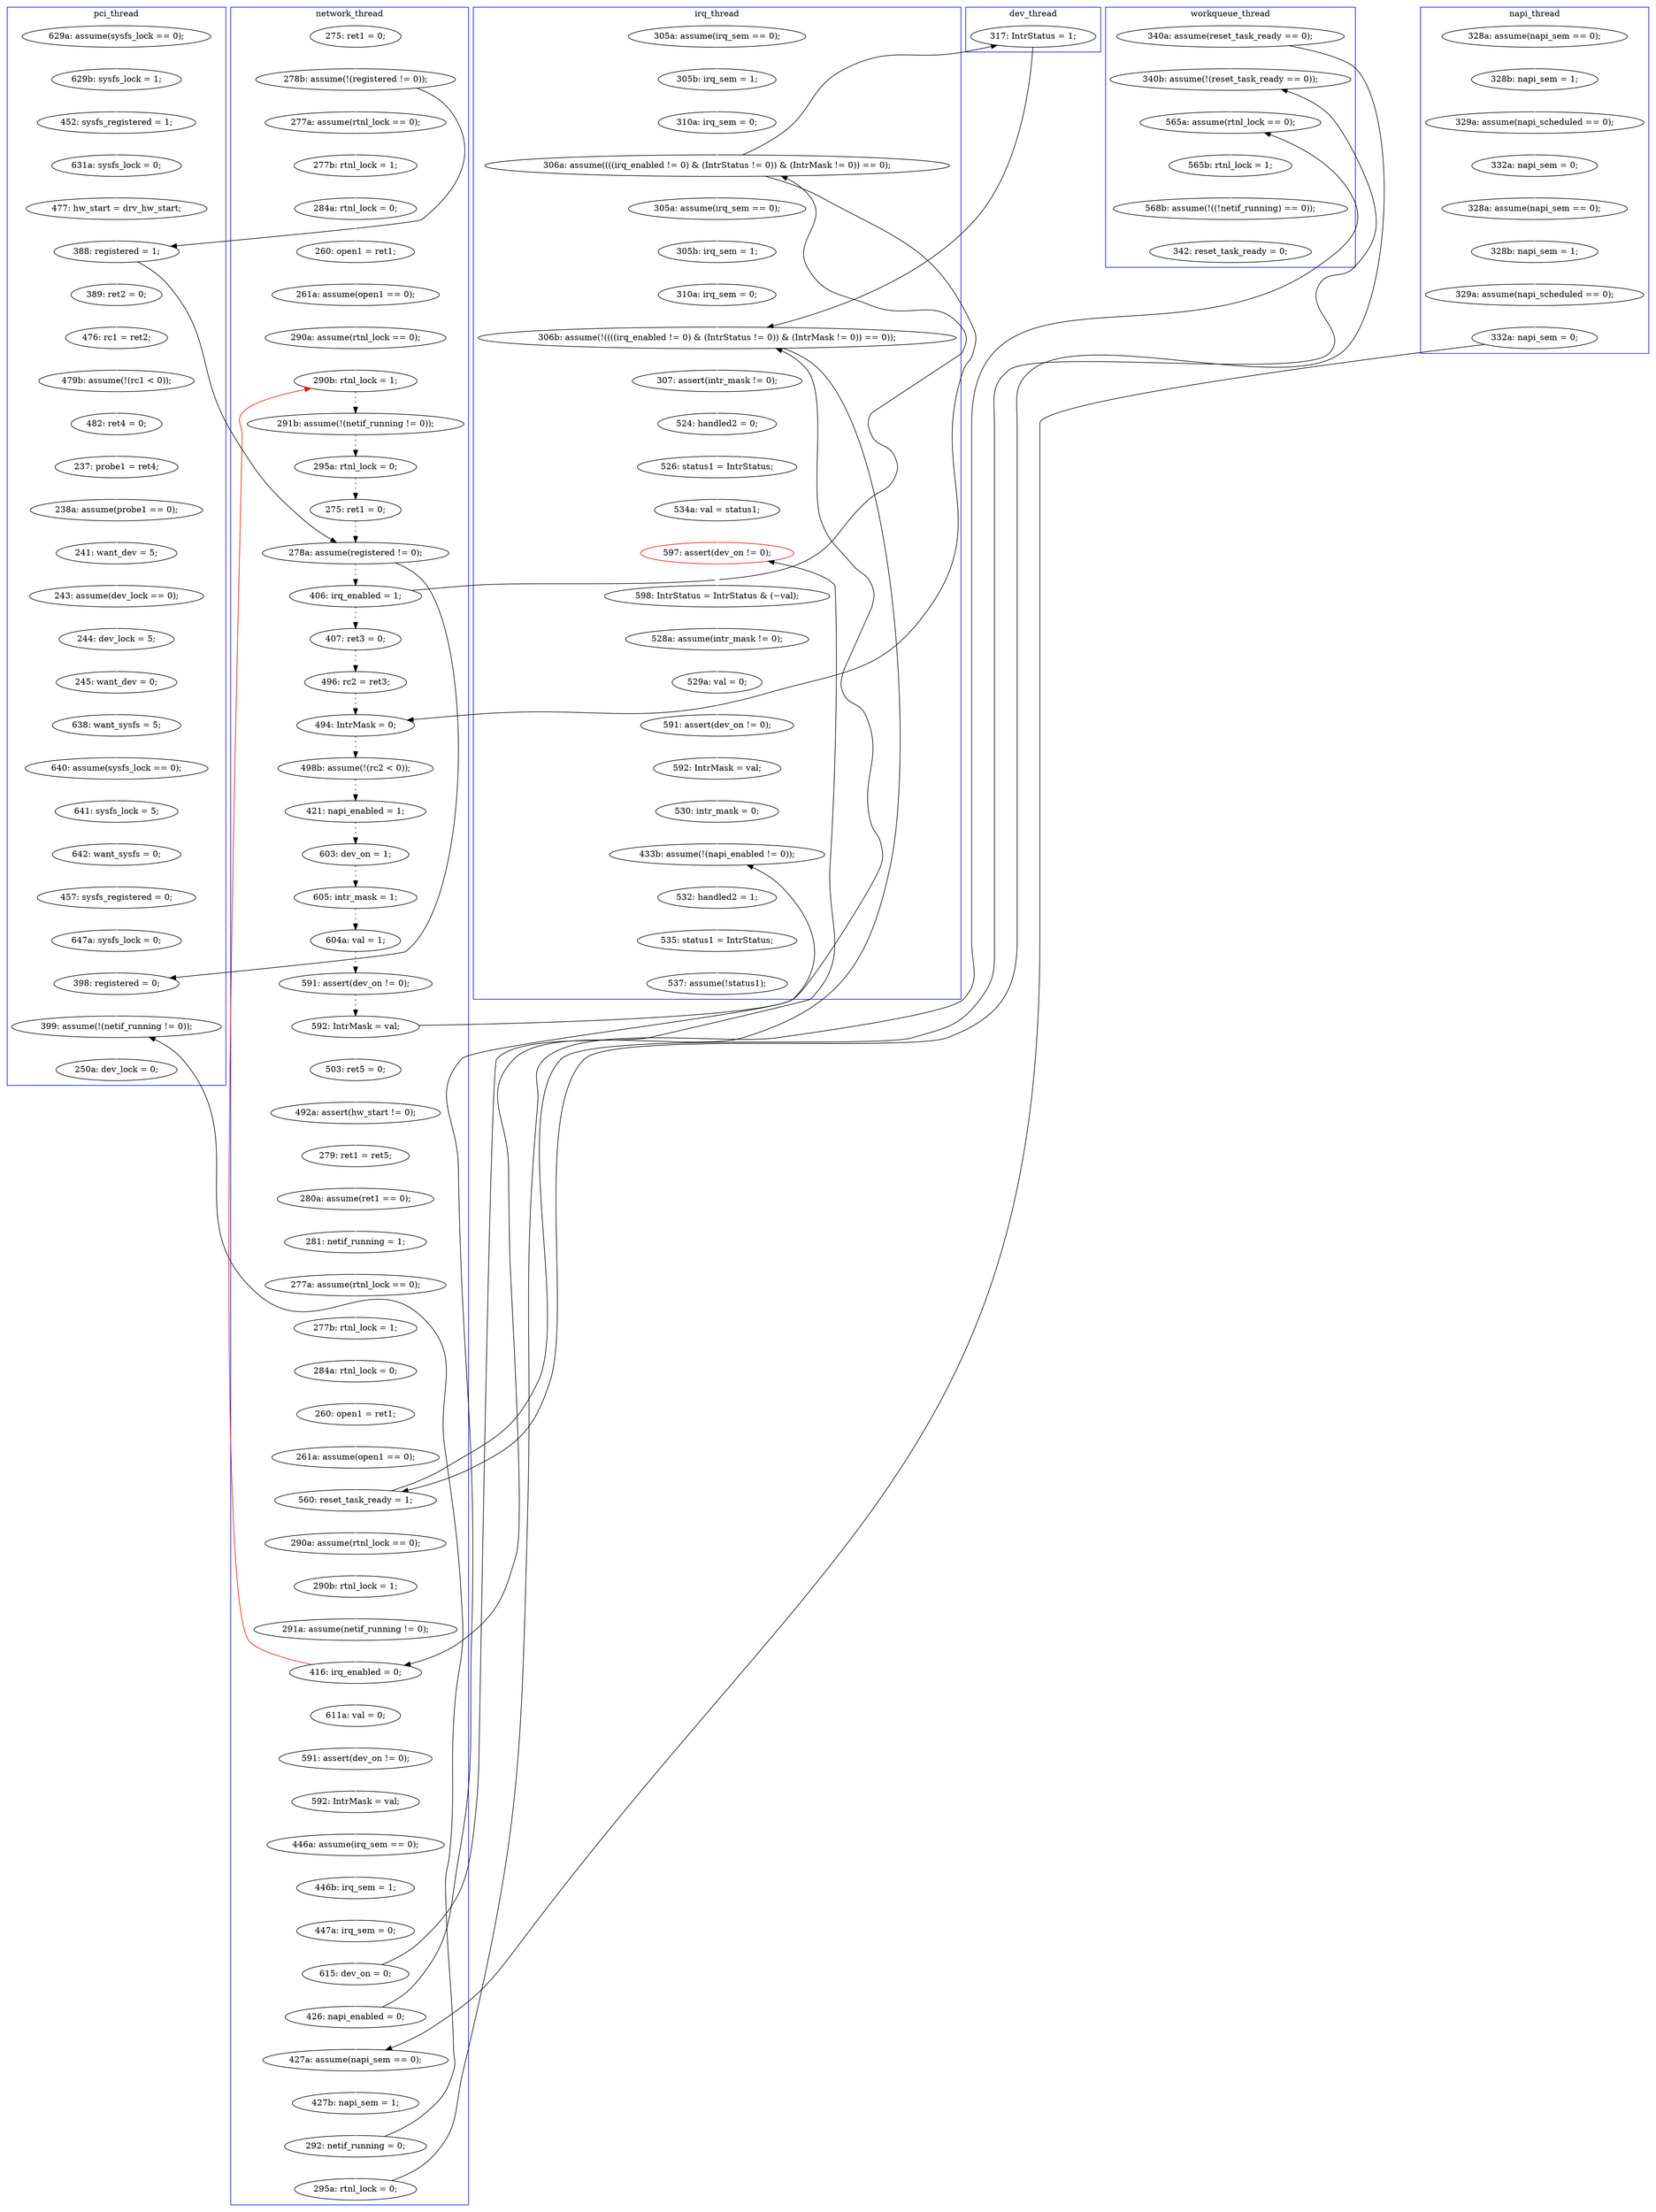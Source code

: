 digraph Counterexample {
	152 -> 154 [color = white, style = solid]
	99 -> 100 [color = white, style = solid]
	252 -> 259 [color = white, style = solid]
	144 -> 146 [color = white, style = solid]
	196 -> 200 [color = white, style = solid]
	209 -> 211 [color = white, style = solid]
	127 -> 130 [color = white, style = solid]
	270 -> 279 [color = white, style = solid]
	227 -> 242 [color = white, style = solid]
	86 -> 103 [color = black, style = solid, constraint = false]
	87 -> 105 [color = black, style = dotted]
	62 -> 72 [color = white, style = solid]
	155 -> 159 [color = white, style = solid]
	122 -> 125 [color = white, style = solid]
	105 -> 108 [color = black, style = dotted]
	225 -> 245 [color = white, style = solid]
	269 -> 270 [color = white, style = solid]
	35 -> 36 [color = white, style = solid]
	185 -> 195 [color = black, style = solid, constraint = false]
	33 -> 35 [color = white, style = solid]
	222 -> 277 [color = black, style = solid, constraint = false]
	282 -> 300 [color = white, style = solid]
	75 -> 77 [color = black, style = dotted]
	208 -> 209 [color = white, style = solid]
	255 -> 258 [color = white, style = solid]
	96 -> 107 [color = white, style = solid]
	154 -> 180 [color = white, style = solid]
	108 -> 110 [color = black, style = dotted]
	259 -> 269 [color = white, style = solid]
	72 -> 73 [color = white, style = solid]
	159 -> 162 [color = white, style = solid]
	258 -> 260 [color = white, style = solid]
	231 -> 232 [color = white, style = solid]
	228 -> 231 [color = white, style = solid]
	135 -> 136 [color = white, style = solid]
	249 -> 288 [color = white, style = solid]
	229 -> 230 [color = white, style = solid]
	177 -> 196 [color = white, style = solid]
	175 -> 177 [color = white, style = solid]
	221 -> 223 [color = white, style = solid]
	103 -> 185 [color = black, style = solid, constraint = false]
	180 -> 229 [color = black, style = solid, constraint = false]
	100 -> 101 [color = white, style = solid]
	52 -> 53 [color = white, style = solid]
	191 -> 192 [color = white, style = solid]
	260 -> 262 [color = white, style = solid]
	93 -> 96 [color = white, style = solid]
	222 -> 229 [color = white, style = solid]
	211 -> 222 [color = white, style = solid]
	169 -> 227 [color = black, style = solid, constraint = false]
	119 -> 121 [color = black, style = dotted]
	131 -> 132 [color = white, style = solid]
	233 -> 252 [color = white, style = solid]
	77 -> 86 [color = black, style = dotted]
	203 -> 207 [color = white, style = solid]
	212 -> 221 [color = white, style = solid]
	107 -> 134 [color = white, style = solid]
	262 -> 263 [color = white, style = solid]
	51 -> 58 [color = white, style = solid]
	207 -> 208 [color = white, style = solid]
	133 -> 155 [color = white, style = solid]
	33 -> 72 [color = black, style = solid, constraint = false]
	41 -> 52 [color = white, style = solid]
	30 -> 33 [color = white, style = solid]
	211 -> 245 [color = black, style = solid, constraint = false]
	245 -> 255 [color = white, style = solid]
	174 -> 175 [color = white, style = solid]
	242 -> 243 [color = white, style = solid]
	125 -> 126 [color = white, style = solid]
	223 -> 225 [color = white, style = solid]
	113 -> 117 [color = black, style = dotted]
	273 -> 277 [color = white, style = solid]
	118 -> 119 [color = black, style = dotted]
	243 -> 249 [color = white, style = solid]
	162 -> 169 [color = white, style = solid]
	37 -> 38 [color = white, style = solid]
	72 -> 77 [color = black, style = solid, constraint = false]
	195 -> 196 [color = black, style = solid, constraint = false]
	36 -> 37 [color = white, style = solid]
	134 -> 135 [color = white, style = solid]
	121 -> 122 [color = black, style = dotted]
	73 -> 88 [color = white, style = solid]
	151 -> 152 [color = white, style = solid]
	146 -> 149 [color = white, style = solid]
	50 -> 51 [color = white, style = solid]
	192 -> 193 [color = white, style = solid]
	193 -> 195 [color = white, style = solid]
	277 -> 281 [color = white, style = solid]
	60 -> 62 [color = white, style = solid]
	67 -> 75 [color = black, style = dotted]
	240 -> 242 [color = black, style = solid, constraint = false]
	53 -> 55 [color = black, style = dotted]
	91 -> 92 [color = white, style = solid]
	110 -> 113 [color = black, style = dotted]
	55 -> 67 [color = black, style = dotted]
	103 -> 108 [color = black, style = solid, constraint = false]
	38 -> 41 [color = white, style = solid]
	202 -> 203 [color = white, style = solid]
	136 -> 228 [color = white, style = solid]
	130 -> 131 [color = white, style = solid]
	232 -> 233 [color = white, style = solid]
	237 -> 270 [color = black, style = solid, constraint = false]
	143 -> 144 [color = white, style = solid]
	101 -> 103 [color = white, style = solid]
	122 -> 195 [color = black, style = solid, constraint = false]
	132 -> 133 [color = white, style = solid]
	126 -> 127 [color = white, style = solid]
	103 -> 191 [color = white, style = solid]
	237 -> 240 [color = white, style = solid]
	263 -> 273 [color = white, style = solid]
	149 -> 151 [color = white, style = solid]
	230 -> 237 [color = white, style = solid]
	77 -> 269 [color = black, style = solid, constraint = false]
	281 -> 282 [color = white, style = solid]
	200 -> 202 [color = white, style = solid]
	88 -> 91 [color = white, style = solid]
	58 -> 60 [color = white, style = solid]
	196 -> 53 [color = red, style = solid, constraint = false]
	169 -> 174 [color = white, style = solid]
	86 -> 87 [color = black, style = dotted]
	166 -> 169 [color = black, style = solid, constraint = false]
	195 -> 212 [color = white, style = solid]
	117 -> 118 [color = black, style = dotted]
	166 -> 227 [color = white, style = solid]
	92 -> 93 [color = white, style = solid]
	subgraph cluster4 {
		label = napi_thread
		color = blue
		149  [label = "332a: napi_sem = 0;"]
		151  [label = "328a: assume(napi_sem == 0);"]
		154  [label = "329a: assume(napi_scheduled == 0);"]
		143  [label = "328a: assume(napi_sem == 0);"]
		152  [label = "328b: napi_sem = 1;"]
		146  [label = "329a: assume(napi_scheduled == 0);"]
		144  [label = "328b: napi_sem = 1;"]
		180  [label = "332a: napi_sem = 0;"]
	}
	subgraph cluster5 {
		label = workqueue_thread
		color = blue
		288  [label = "342: reset_task_ready = 0;"]
		166  [label = "340a: assume(reset_task_ready == 0);"]
		249  [label = "568b: assume(!((!netif_running) == 0));"]
		242  [label = "565a: assume(rtnl_lock == 0);"]
		243  [label = "565b: rtnl_lock = 1;"]
		227  [label = "340b: assume(!(reset_task_ready == 0));"]
	}
	subgraph cluster7 {
		label = dev_thread
		color = blue
		185  [label = "317: IntrStatus = 1;"]
	}
	subgraph cluster1 {
		label = pci_thread
		color = blue
		96  [label = "238a: assume(probe1 == 0);"]
		279  [label = "250a: dev_lock = 0;"]
		51  [label = "629b: sysfs_lock = 1;"]
		107  [label = "241: want_dev = 5;"]
		73  [label = "389: ret2 = 0;"]
		233  [label = "642: want_sysfs = 0;"]
		72  [label = "388: registered = 1;"]
		92  [label = "482: ret4 = 0;"]
		93  [label = "237: probe1 = ret4;"]
		134  [label = "243: assume(dev_lock == 0);"]
		60  [label = "631a: sysfs_lock = 0;"]
		58  [label = "452: sysfs_registered = 1;"]
		50  [label = "629a: assume(sysfs_lock == 0);"]
		232  [label = "641: sysfs_lock = 5;"]
		136  [label = "245: want_dev = 0;"]
		228  [label = "638: want_sysfs = 5;"]
		62  [label = "477: hw_start = drv_hw_start;"]
		269  [label = "398: registered = 0;"]
		259  [label = "647a: sysfs_lock = 0;"]
		88  [label = "476: rc1 = ret2;"]
		91  [label = "479b: assume(!(rc1 < 0));"]
		270  [label = "399: assume(!(netif_running != 0));"]
		135  [label = "244: dev_lock = 5;"]
		231  [label = "640: assume(sysfs_lock == 0);"]
		252  [label = "457: sysfs_registered = 0;"]
	}
	subgraph cluster3 {
		label = irq_thread
		color = blue
		282  [label = "535: status1 = IntrStatus;"]
		263  [label = "592: IntrMask = val;"]
		193  [label = "310a: irq_sem = 0;"]
		262  [label = "591: assert(dev_on != 0);"]
		260  [label = "529a: val = 0;"]
		195  [label = "306b: assume(!((((irq_enabled != 0) & (IntrStatus != 0)) & (IntrMask != 0)) == 0));"]
		192  [label = "305b: irq_sem = 1;"]
		225  [label = "534a: val = status1;"]
		255  [label = "598: IntrStatus = IntrStatus & (~val);"]
		103  [label = "306a: assume((((irq_enabled != 0) & (IntrStatus != 0)) & (IntrMask != 0)) == 0);"]
		100  [label = "305b: irq_sem = 1;"]
		273  [label = "530: intr_mask = 0;"]
		223  [label = "526: status1 = IntrStatus;"]
		300  [label = "537: assume(!status1);"]
		212  [label = "307: assert(intr_mask != 0);"]
		258  [label = "528a: assume(intr_mask != 0);"]
		221  [label = "524: handled2 = 0;"]
		281  [label = "532: handled2 = 1;"]
		277  [label = "433b: assume(!(napi_enabled != 0));"]
		99  [label = "305a: assume(irq_sem == 0);"]
		191  [label = "305a: assume(irq_sem == 0);"]
		245  [label = "597: assert(dev_on != 0);", color = red]
		101  [label = "310a: irq_sem = 0;"]
	}
	subgraph cluster2 {
		label = network_thread
		color = blue
		230  [label = "427b: napi_sem = 1;"]
		86  [label = "406: irq_enabled = 1;"]
		118  [label = "605: intr_mask = 1;"]
		37  [label = "284a: rtnl_lock = 0;"]
		38  [label = "260: open1 = ret1;"]
		162  [label = "261a: assume(open1 == 0);"]
		132  [label = "277a: assume(rtnl_lock == 0);"]
		105  [label = "496: rc2 = ret3;"]
		122  [label = "592: IntrMask = val;"]
		177  [label = "291a: assume(netif_running != 0);"]
		208  [label = "446b: irq_sem = 1;"]
		127  [label = "279: ret1 = ret5;"]
		222  [label = "426: napi_enabled = 0;"]
		52  [label = "290a: assume(rtnl_lock == 0);"]
		174  [label = "290a: assume(rtnl_lock == 0);"]
		77  [label = "278a: assume(registered != 0);"]
		126  [label = "492a: assert(hw_start != 0);"]
		175  [label = "290b: rtnl_lock = 1;"]
		169  [label = "560: reset_task_ready = 1;"]
		75  [label = "275: ret1 = 0;"]
		200  [label = "611a: val = 0;"]
		133  [label = "277b: rtnl_lock = 1;"]
		117  [label = "603: dev_on = 1;"]
		240  [label = "295a: rtnl_lock = 0;"]
		202  [label = "591: assert(dev_on != 0);"]
		130  [label = "280a: assume(ret1 == 0);"]
		229  [label = "427a: assume(napi_sem == 0);"]
		196  [label = "416: irq_enabled = 0;"]
		125  [label = "503: ret5 = 0;"]
		67  [label = "295a: rtnl_lock = 0;"]
		121  [label = "591: assert(dev_on != 0);"]
		113  [label = "421: napi_enabled = 1;"]
		35  [label = "277a: assume(rtnl_lock == 0);"]
		207  [label = "446a: assume(irq_sem == 0);"]
		131  [label = "281: netif_running = 1;"]
		108  [label = "494: IntrMask = 0;"]
		36  [label = "277b: rtnl_lock = 1;"]
		119  [label = "604a: val = 1;"]
		41  [label = "261a: assume(open1 == 0);"]
		53  [label = "290b: rtnl_lock = 1;"]
		33  [label = "278b: assume(!(registered != 0));"]
		209  [label = "447a: irq_sem = 0;"]
		110  [label = "498b: assume(!(rc2 < 0));"]
		87  [label = "407: ret3 = 0;"]
		203  [label = "592: IntrMask = val;"]
		55  [label = "291b: assume(!(netif_running != 0));"]
		159  [label = "260: open1 = ret1;"]
		211  [label = "615: dev_on = 0;"]
		237  [label = "292: netif_running = 0;"]
		155  [label = "284a: rtnl_lock = 0;"]
		30  [label = "275: ret1 = 0;"]
	}
}